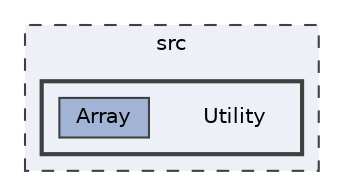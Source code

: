 digraph "src/Utility"
{
 // LATEX_PDF_SIZE
  bgcolor="transparent";
  edge [fontname=Helvetica,fontsize=10,labelfontname=Helvetica,labelfontsize=10];
  node [fontname=Helvetica,fontsize=10,shape=box,height=0.2,width=0.4];
  compound=true
  subgraph clusterdir_68267d1309a1af8e8297ef4c3efbcdba {
    graph [ bgcolor="#edf0f7", pencolor="grey25", label="src", fontname=Helvetica,fontsize=10 style="filled,dashed", URL="dir_68267d1309a1af8e8297ef4c3efbcdba.html",tooltip=""]
  subgraph clusterdir_9761b53e3d9349800c0cb59b71c8cd3d {
    graph [ bgcolor="#edf0f7", pencolor="grey25", label="", fontname=Helvetica,fontsize=10 style="filled,bold", URL="dir_9761b53e3d9349800c0cb59b71c8cd3d.html",tooltip=""]
    dir_9761b53e3d9349800c0cb59b71c8cd3d [shape=plaintext, label="Utility"];
  dir_615be8853e8c96245745e9eaf70ac14c [label="Array", fillcolor="#a2b4d6", color="grey25", style="filled", URL="dir_615be8853e8c96245745e9eaf70ac14c.html",tooltip=""];
  }
  }
}
